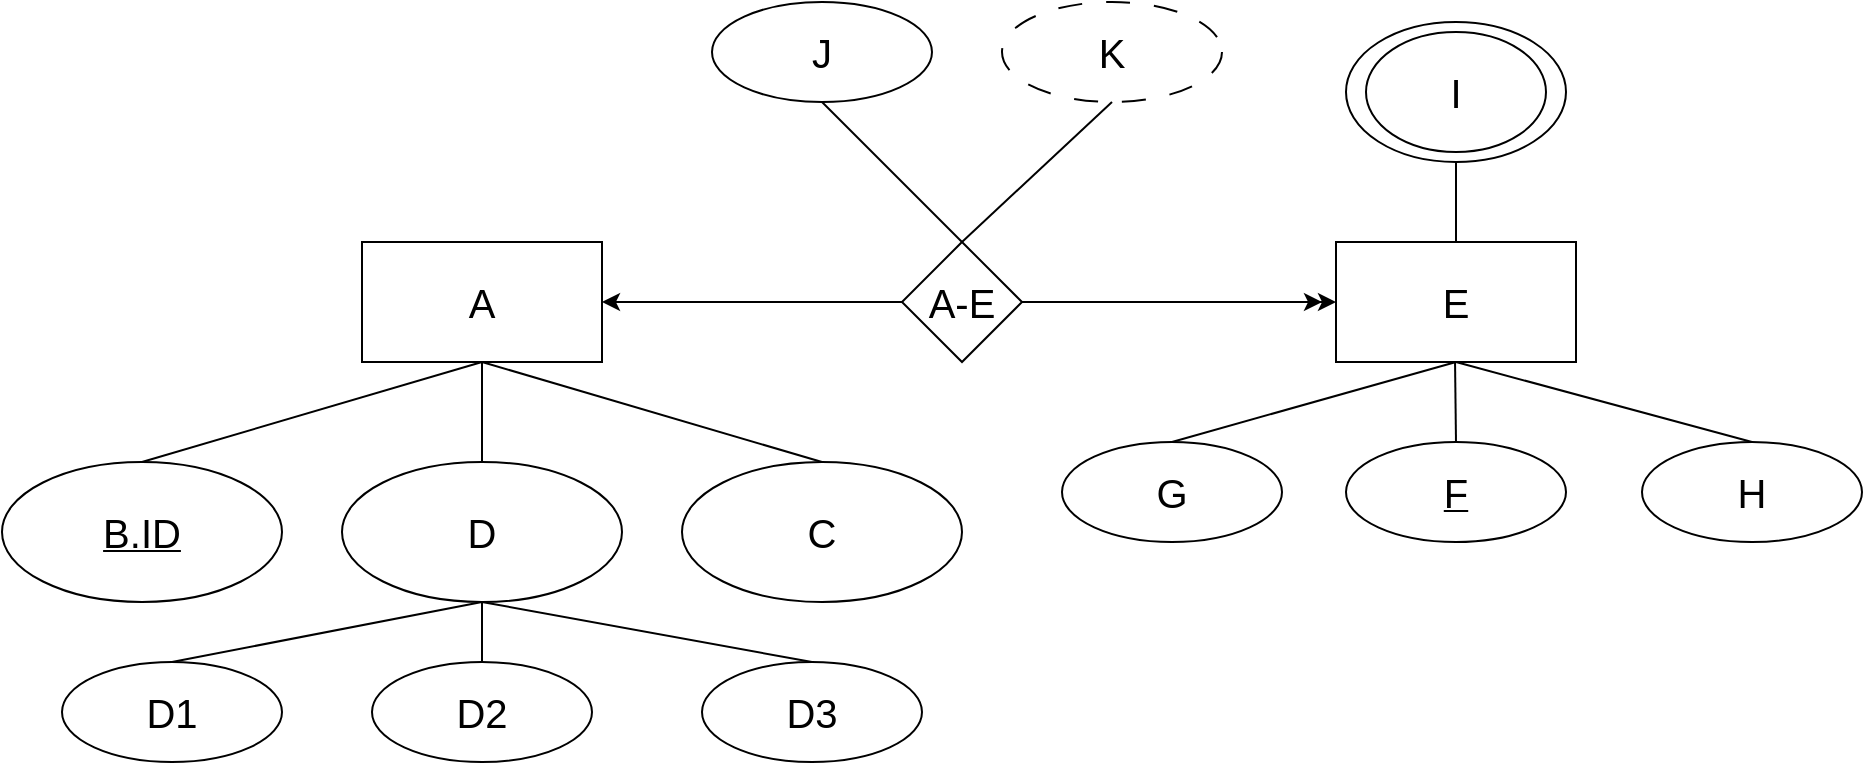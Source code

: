 <mxfile version="26.1.0">
  <diagram name="1 oldal" id="Lfw7uH7mR_dwtOn-PWIH">
    <mxGraphModel dx="1167" dy="620" grid="1" gridSize="10" guides="1" tooltips="1" connect="1" arrows="1" fold="1" page="1" pageScale="1" pageWidth="827" pageHeight="1169" math="0" shadow="0">
      <root>
        <mxCell id="0" />
        <mxCell id="1" parent="0" />
        <mxCell id="7MCUvtR1y5PKWnJzMDMS-5" value="&lt;font style=&quot;font-size: 20px;&quot;&gt;A&lt;/font&gt;" style="rounded=0;whiteSpace=wrap;html=1;" vertex="1" parent="1">
          <mxGeometry x="340" y="210" width="120" height="60" as="geometry" />
        </mxCell>
        <mxCell id="7MCUvtR1y5PKWnJzMDMS-29" value="&lt;font style=&quot;font-size: 20px;&quot;&gt;E&lt;/font&gt;" style="rounded=0;whiteSpace=wrap;html=1;" vertex="1" parent="1">
          <mxGeometry x="827" y="210" width="120" height="60" as="geometry" />
        </mxCell>
        <mxCell id="7MCUvtR1y5PKWnJzMDMS-43" value="" style="endArrow=classic;startArrow=classic;html=1;rounded=0;entryX=1;entryY=0.5;entryDx=0;entryDy=0;exitX=0;exitY=0.5;exitDx=0;exitDy=0;" edge="1" parent="1" source="7MCUvtR1y5PKWnJzMDMS-29" target="7MCUvtR1y5PKWnJzMDMS-5">
          <mxGeometry width="50" height="50" relative="1" as="geometry">
            <mxPoint x="710" y="239.47" as="sourcePoint" />
            <mxPoint x="610" y="239.47" as="targetPoint" />
          </mxGeometry>
        </mxCell>
        <mxCell id="7MCUvtR1y5PKWnJzMDMS-44" value="&lt;font style=&quot;font-size: 20px;&quot;&gt;A-E&lt;/font&gt;" style="rhombus;whiteSpace=wrap;html=1;" vertex="1" parent="1">
          <mxGeometry x="610" y="210" width="60" height="60" as="geometry" />
        </mxCell>
        <mxCell id="7MCUvtR1y5PKWnJzMDMS-45" value="&lt;u&gt;&lt;font style=&quot;font-size: 20px;&quot;&gt;B.ID&lt;/font&gt;&lt;/u&gt;" style="ellipse;whiteSpace=wrap;html=1;" vertex="1" parent="1">
          <mxGeometry x="160" y="320" width="140" height="70" as="geometry" />
        </mxCell>
        <mxCell id="7MCUvtR1y5PKWnJzMDMS-46" value="&lt;font style=&quot;font-size: 20px;&quot;&gt;D&lt;/font&gt;" style="ellipse;whiteSpace=wrap;html=1;" vertex="1" parent="1">
          <mxGeometry x="330" y="320" width="140" height="70" as="geometry" />
        </mxCell>
        <mxCell id="7MCUvtR1y5PKWnJzMDMS-47" value="&lt;font style=&quot;font-size: 20px;&quot;&gt;C&lt;/font&gt;" style="ellipse;whiteSpace=wrap;html=1;" vertex="1" parent="1">
          <mxGeometry x="500" y="320" width="140" height="70" as="geometry" />
        </mxCell>
        <mxCell id="7MCUvtR1y5PKWnJzMDMS-48" value="" style="endArrow=none;html=1;rounded=0;exitX=0.5;exitY=0;exitDx=0;exitDy=0;entryX=0.5;entryY=1;entryDx=0;entryDy=0;" edge="1" parent="1" source="7MCUvtR1y5PKWnJzMDMS-46" target="7MCUvtR1y5PKWnJzMDMS-5">
          <mxGeometry width="50" height="50" relative="1" as="geometry">
            <mxPoint x="480" y="280" as="sourcePoint" />
            <mxPoint x="530" y="230" as="targetPoint" />
          </mxGeometry>
        </mxCell>
        <mxCell id="7MCUvtR1y5PKWnJzMDMS-49" value="" style="endArrow=none;html=1;rounded=0;exitX=0.5;exitY=0;exitDx=0;exitDy=0;entryX=0.5;entryY=1;entryDx=0;entryDy=0;" edge="1" parent="1" source="7MCUvtR1y5PKWnJzMDMS-47" target="7MCUvtR1y5PKWnJzMDMS-5">
          <mxGeometry width="50" height="50" relative="1" as="geometry">
            <mxPoint x="410" y="330" as="sourcePoint" />
            <mxPoint x="410" y="280" as="targetPoint" />
          </mxGeometry>
        </mxCell>
        <mxCell id="7MCUvtR1y5PKWnJzMDMS-50" value="" style="endArrow=none;html=1;rounded=0;exitX=0.5;exitY=0;exitDx=0;exitDy=0;entryX=0.5;entryY=1;entryDx=0;entryDy=0;" edge="1" parent="1" source="7MCUvtR1y5PKWnJzMDMS-45" target="7MCUvtR1y5PKWnJzMDMS-5">
          <mxGeometry width="50" height="50" relative="1" as="geometry">
            <mxPoint x="420" y="340" as="sourcePoint" />
            <mxPoint x="420" y="290" as="targetPoint" />
          </mxGeometry>
        </mxCell>
        <mxCell id="7MCUvtR1y5PKWnJzMDMS-51" value="&lt;font style=&quot;font-size: 20px;&quot;&gt;D3&lt;/font&gt;" style="ellipse;whiteSpace=wrap;html=1;" vertex="1" parent="1">
          <mxGeometry x="510" y="420" width="110" height="50" as="geometry" />
        </mxCell>
        <mxCell id="7MCUvtR1y5PKWnJzMDMS-52" value="&lt;font style=&quot;font-size: 20px;&quot;&gt;D2&lt;/font&gt;" style="ellipse;whiteSpace=wrap;html=1;" vertex="1" parent="1">
          <mxGeometry x="345" y="420" width="110" height="50" as="geometry" />
        </mxCell>
        <mxCell id="7MCUvtR1y5PKWnJzMDMS-53" value="&lt;font style=&quot;font-size: 20px;&quot;&gt;D1&lt;/font&gt;" style="ellipse;whiteSpace=wrap;html=1;" vertex="1" parent="1">
          <mxGeometry x="190" y="420" width="110" height="50" as="geometry" />
        </mxCell>
        <mxCell id="7MCUvtR1y5PKWnJzMDMS-54" value="" style="endArrow=none;html=1;rounded=0;exitX=0.5;exitY=0;exitDx=0;exitDy=0;fontStyle=4;entryX=0.5;entryY=1;entryDx=0;entryDy=0;" edge="1" parent="1" source="7MCUvtR1y5PKWnJzMDMS-52" target="7MCUvtR1y5PKWnJzMDMS-46">
          <mxGeometry width="50" height="50" relative="1" as="geometry">
            <mxPoint x="410" y="430" as="sourcePoint" />
            <mxPoint x="420" y="400" as="targetPoint" />
          </mxGeometry>
        </mxCell>
        <mxCell id="7MCUvtR1y5PKWnJzMDMS-58" value="" style="endArrow=classic;html=1;rounded=0;exitX=1;exitY=0.5;exitDx=0;exitDy=0;" edge="1" parent="1" source="7MCUvtR1y5PKWnJzMDMS-44">
          <mxGeometry width="50" height="50" relative="1" as="geometry">
            <mxPoint x="720" y="400" as="sourcePoint" />
            <mxPoint x="820" y="240" as="targetPoint" />
          </mxGeometry>
        </mxCell>
        <mxCell id="7MCUvtR1y5PKWnJzMDMS-59" value="" style="endArrow=none;html=1;rounded=0;exitX=0.5;exitY=0;exitDx=0;exitDy=0;entryX=0.5;entryY=1;entryDx=0;entryDy=0;" edge="1" parent="1" source="7MCUvtR1y5PKWnJzMDMS-51" target="7MCUvtR1y5PKWnJzMDMS-46">
          <mxGeometry width="50" height="50" relative="1" as="geometry">
            <mxPoint x="410" y="430" as="sourcePoint" />
            <mxPoint x="409.52" y="390" as="targetPoint" />
          </mxGeometry>
        </mxCell>
        <mxCell id="7MCUvtR1y5PKWnJzMDMS-60" value="" style="endArrow=none;html=1;rounded=0;exitX=0.5;exitY=0;exitDx=0;exitDy=0;entryX=0.5;entryY=1;entryDx=0;entryDy=0;" edge="1" parent="1" source="7MCUvtR1y5PKWnJzMDMS-53" target="7MCUvtR1y5PKWnJzMDMS-46">
          <mxGeometry width="50" height="50" relative="1" as="geometry">
            <mxPoint x="420" y="440" as="sourcePoint" />
            <mxPoint x="400" y="390" as="targetPoint" />
          </mxGeometry>
        </mxCell>
        <mxCell id="7MCUvtR1y5PKWnJzMDMS-61" value="" style="ellipse;whiteSpace=wrap;html=1;" vertex="1" parent="1">
          <mxGeometry x="832" y="100" width="110" height="70" as="geometry" />
        </mxCell>
        <mxCell id="7MCUvtR1y5PKWnJzMDMS-62" value="&lt;font style=&quot;font-size: 20px;&quot;&gt;I&lt;/font&gt;" style="ellipse;whiteSpace=wrap;html=1;" vertex="1" parent="1">
          <mxGeometry x="842" y="105" width="90" height="60" as="geometry" />
        </mxCell>
        <mxCell id="7MCUvtR1y5PKWnJzMDMS-63" value="" style="endArrow=none;html=1;rounded=0;entryX=0.5;entryY=1;entryDx=0;entryDy=0;exitX=0.5;exitY=0;exitDx=0;exitDy=0;" edge="1" parent="1" source="7MCUvtR1y5PKWnJzMDMS-29" target="7MCUvtR1y5PKWnJzMDMS-61">
          <mxGeometry width="50" height="50" relative="1" as="geometry">
            <mxPoint x="870" y="370" as="sourcePoint" />
            <mxPoint x="920" y="320" as="targetPoint" />
          </mxGeometry>
        </mxCell>
        <mxCell id="7MCUvtR1y5PKWnJzMDMS-64" value="&lt;font style=&quot;font-size: 20px;&quot;&gt;H&lt;/font&gt;" style="ellipse;whiteSpace=wrap;html=1;" vertex="1" parent="1">
          <mxGeometry x="980" y="310" width="110" height="50" as="geometry" />
        </mxCell>
        <mxCell id="7MCUvtR1y5PKWnJzMDMS-65" value="&lt;u&gt;&lt;font style=&quot;font-size: 20px;&quot;&gt;F&lt;/font&gt;&lt;/u&gt;" style="ellipse;whiteSpace=wrap;html=1;" vertex="1" parent="1">
          <mxGeometry x="832" y="310" width="110" height="50" as="geometry" />
        </mxCell>
        <mxCell id="7MCUvtR1y5PKWnJzMDMS-66" value="&lt;font style=&quot;font-size: 20px;&quot;&gt;G&lt;/font&gt;" style="ellipse;whiteSpace=wrap;html=1;" vertex="1" parent="1">
          <mxGeometry x="690" y="310" width="110" height="50" as="geometry" />
        </mxCell>
        <mxCell id="7MCUvtR1y5PKWnJzMDMS-67" value="" style="endArrow=none;html=1;rounded=0;exitX=0.5;exitY=0;exitDx=0;exitDy=0;entryX=0.5;entryY=1;entryDx=0;entryDy=0;" edge="1" parent="1" source="7MCUvtR1y5PKWnJzMDMS-65">
          <mxGeometry width="50" height="50" relative="1" as="geometry">
            <mxPoint x="886.52" y="320" as="sourcePoint" />
            <mxPoint x="886.52" y="270" as="targetPoint" />
          </mxGeometry>
        </mxCell>
        <mxCell id="7MCUvtR1y5PKWnJzMDMS-68" value="" style="endArrow=none;html=1;rounded=0;exitX=0.5;exitY=0;exitDx=0;exitDy=0;entryX=0.5;entryY=1;entryDx=0;entryDy=0;" edge="1" parent="1" source="7MCUvtR1y5PKWnJzMDMS-64">
          <mxGeometry width="50" height="50" relative="1" as="geometry">
            <mxPoint x="897" y="320" as="sourcePoint" />
            <mxPoint x="887" y="270" as="targetPoint" />
          </mxGeometry>
        </mxCell>
        <mxCell id="7MCUvtR1y5PKWnJzMDMS-69" value="" style="endArrow=none;html=1;rounded=0;exitX=0.5;exitY=0;exitDx=0;exitDy=0;entryX=0.5;entryY=1;entryDx=0;entryDy=0;" edge="1" parent="1" source="7MCUvtR1y5PKWnJzMDMS-66">
          <mxGeometry width="50" height="50" relative="1" as="geometry">
            <mxPoint x="907" y="330" as="sourcePoint" />
            <mxPoint x="887" y="270" as="targetPoint" />
          </mxGeometry>
        </mxCell>
        <mxCell id="7MCUvtR1y5PKWnJzMDMS-92" value="&lt;font style=&quot;font-size: 20px;&quot;&gt;J&lt;/font&gt;" style="ellipse;whiteSpace=wrap;html=1;" vertex="1" parent="1">
          <mxGeometry x="515" y="90" width="110" height="50" as="geometry" />
        </mxCell>
        <mxCell id="7MCUvtR1y5PKWnJzMDMS-93" value="&lt;font style=&quot;font-size: 20px;&quot;&gt;K&lt;/font&gt;" style="ellipse;whiteSpace=wrap;html=1;dashed=1;dashPattern=12 12;" vertex="1" parent="1">
          <mxGeometry x="660" y="90" width="110" height="50" as="geometry" />
        </mxCell>
        <mxCell id="7MCUvtR1y5PKWnJzMDMS-94" value="" style="endArrow=none;html=1;rounded=0;entryX=0.5;entryY=1;entryDx=0;entryDy=0;exitX=0.5;exitY=0;exitDx=0;exitDy=0;" edge="1" parent="1" source="7MCUvtR1y5PKWnJzMDMS-44" target="7MCUvtR1y5PKWnJzMDMS-92">
          <mxGeometry width="50" height="50" relative="1" as="geometry">
            <mxPoint x="660" y="360" as="sourcePoint" />
            <mxPoint x="710" y="310" as="targetPoint" />
          </mxGeometry>
        </mxCell>
        <mxCell id="7MCUvtR1y5PKWnJzMDMS-95" value="" style="endArrow=none;html=1;rounded=0;entryX=0.5;entryY=1;entryDx=0;entryDy=0;exitX=0.5;exitY=0;exitDx=0;exitDy=0;" edge="1" parent="1" source="7MCUvtR1y5PKWnJzMDMS-44" target="7MCUvtR1y5PKWnJzMDMS-93">
          <mxGeometry width="50" height="50" relative="1" as="geometry">
            <mxPoint x="640" y="210" as="sourcePoint" />
            <mxPoint x="580" y="150" as="targetPoint" />
          </mxGeometry>
        </mxCell>
      </root>
    </mxGraphModel>
  </diagram>
</mxfile>
